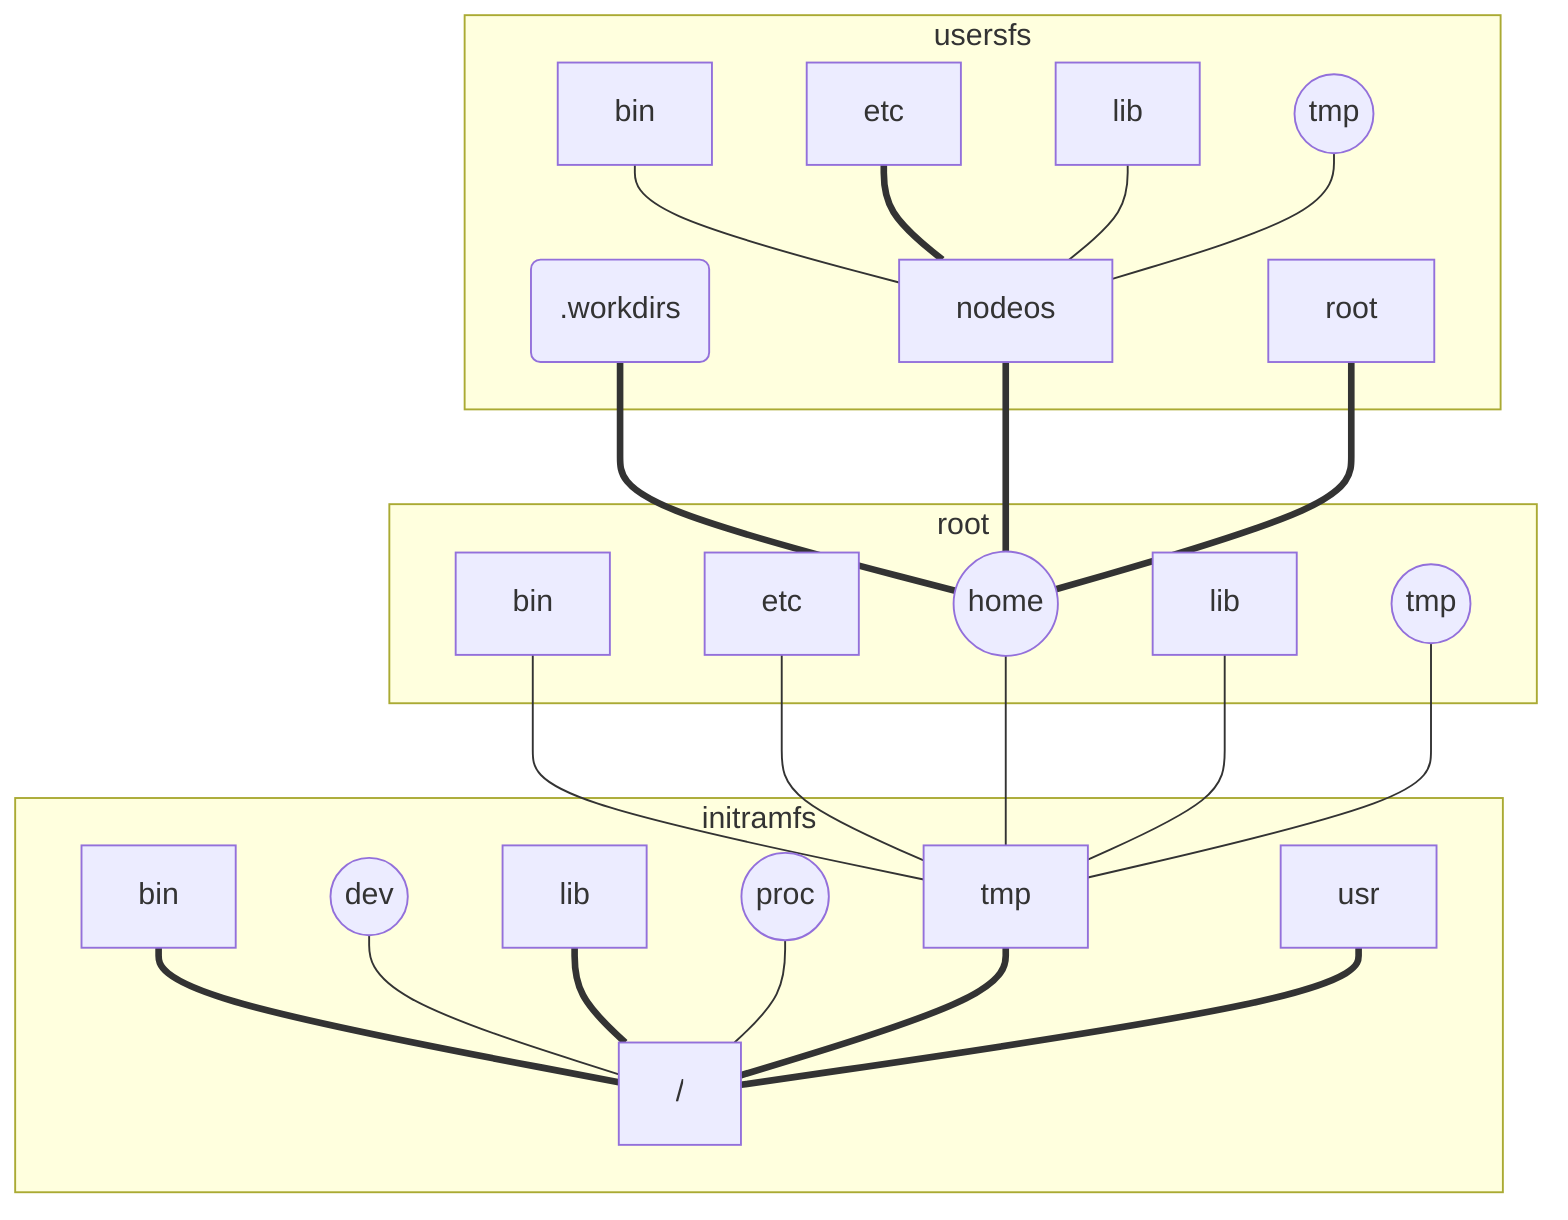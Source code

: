graph BT
  subgraph initramfs
    / === ibin[bin]
    / --- DEV((dev))
    / === ilib[lib]
    / --- proc((proc))
    / === tmp
    / === usr
  end

  subgraph root
    tmp --- bin
    tmp --- etc
    tmp --- home((home))
    tmp --- lib
    tmp --- rtmp((tmp))
  end

  subgraph usersfs
    home === workdirs(.workdirs)
    home === nodeos
    home === uroot[root]

    nodeos --- nbin[bin]
    nodeos === netc[etc]
    nodeos --- nlib[lib]
    nodeos --- ntmp((tmp))
  end